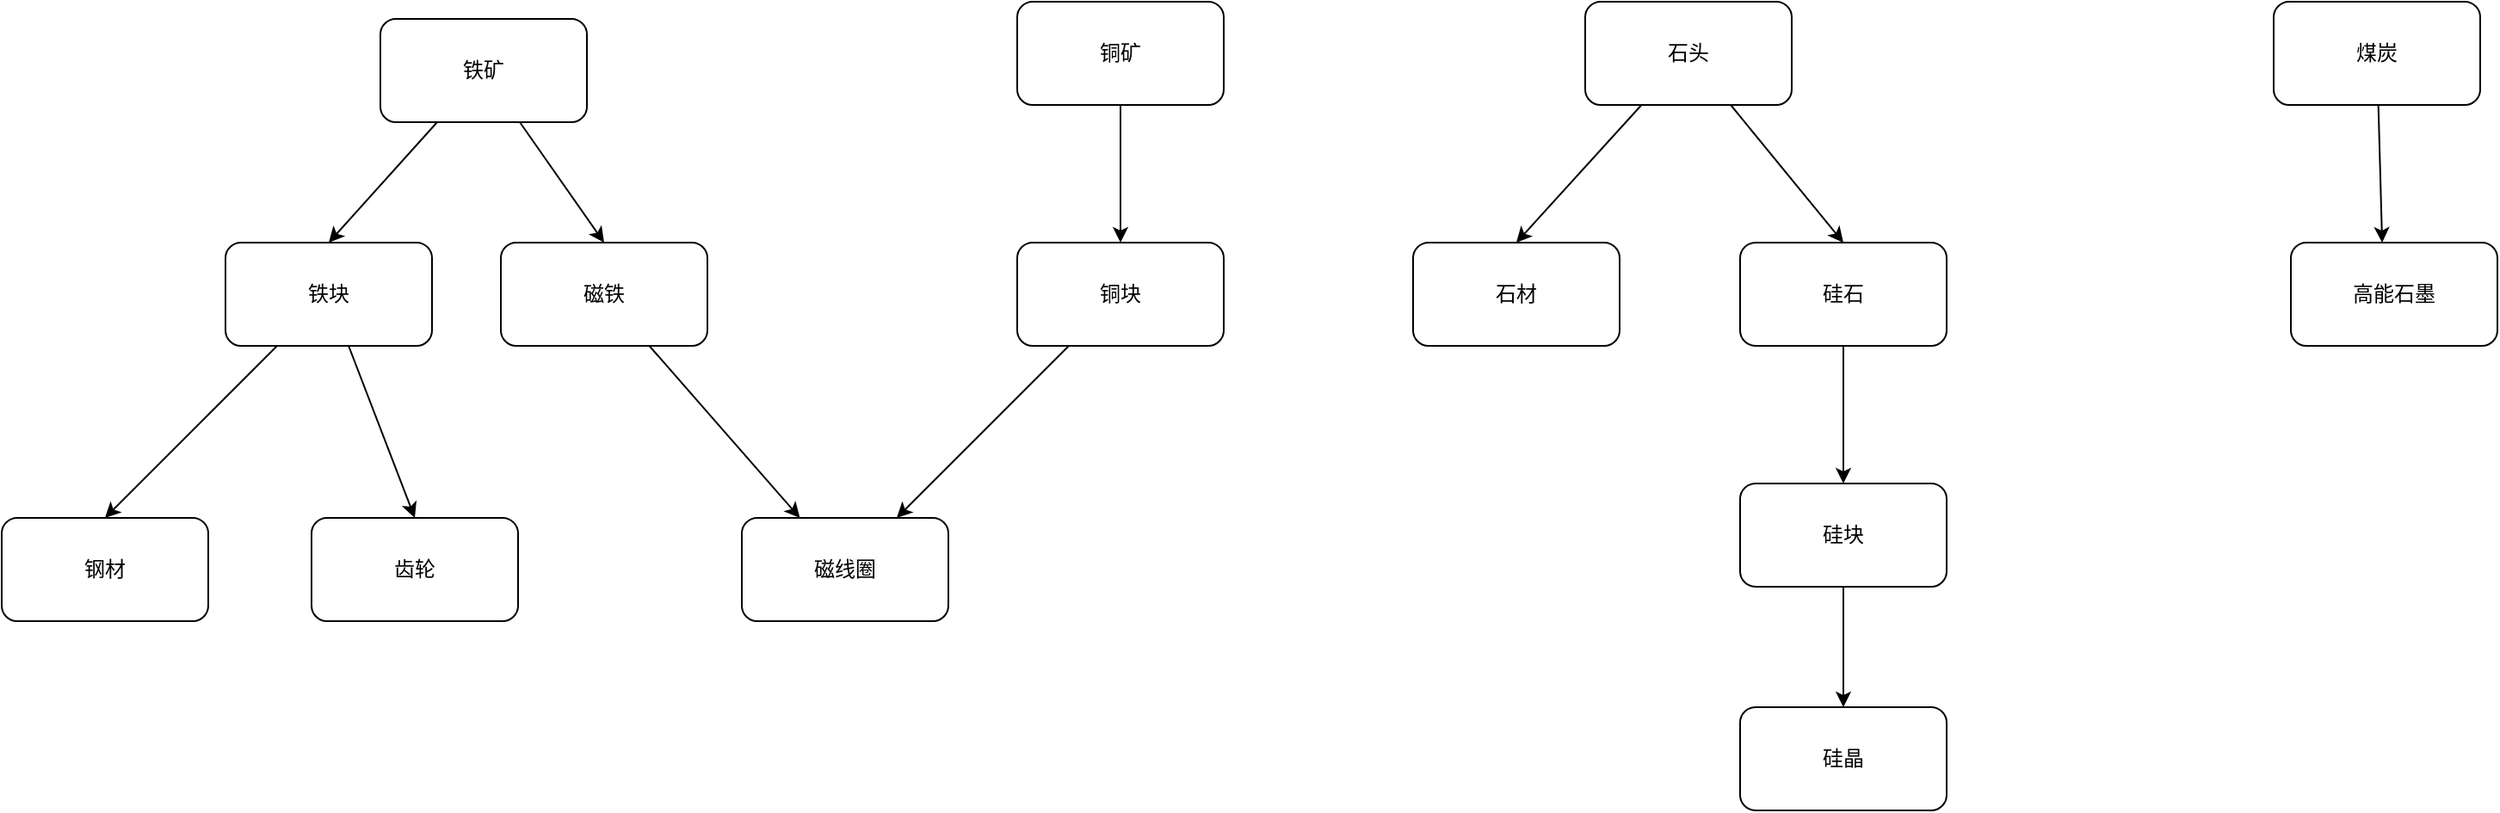 <mxfile version="22.1.5" type="github">
  <diagram name="第 1 页" id="IT9x5pj-RK7VZ6SYPHBM">
    <mxGraphModel dx="2901" dy="1110" grid="1" gridSize="10" guides="1" tooltips="1" connect="1" arrows="1" fold="1" page="1" pageScale="1" pageWidth="827" pageHeight="1169" math="0" shadow="0">
      <root>
        <mxCell id="0" />
        <mxCell id="1" parent="0" />
        <mxCell id="V3yH4vTu8a03FP8kJuQ6-8" style="rounded=0;orthogonalLoop=1;jettySize=auto;html=1;entryX=0.5;entryY=0;entryDx=0;entryDy=0;" edge="1" parent="1" source="V3yH4vTu8a03FP8kJuQ6-1" target="V3yH4vTu8a03FP8kJuQ6-3">
          <mxGeometry relative="1" as="geometry" />
        </mxCell>
        <mxCell id="V3yH4vTu8a03FP8kJuQ6-9" value="" style="rounded=0;orthogonalLoop=1;jettySize=auto;html=1;entryX=0.5;entryY=0;entryDx=0;entryDy=0;" edge="1" parent="1" source="V3yH4vTu8a03FP8kJuQ6-1" target="V3yH4vTu8a03FP8kJuQ6-4">
          <mxGeometry relative="1" as="geometry" />
        </mxCell>
        <mxCell id="V3yH4vTu8a03FP8kJuQ6-1" value="铁矿" style="rounded=1;whiteSpace=wrap;html=1;" vertex="1" parent="1">
          <mxGeometry x="60" y="400" width="120" height="60" as="geometry" />
        </mxCell>
        <mxCell id="V3yH4vTu8a03FP8kJuQ6-10" style="edgeStyle=orthogonalEdgeStyle;rounded=0;orthogonalLoop=1;jettySize=auto;html=1;entryX=0.5;entryY=0;entryDx=0;entryDy=0;" edge="1" parent="1" source="V3yH4vTu8a03FP8kJuQ6-2" target="V3yH4vTu8a03FP8kJuQ6-5">
          <mxGeometry relative="1" as="geometry" />
        </mxCell>
        <mxCell id="V3yH4vTu8a03FP8kJuQ6-2" value="铜矿" style="rounded=1;whiteSpace=wrap;html=1;" vertex="1" parent="1">
          <mxGeometry x="430" y="390" width="120" height="60" as="geometry" />
        </mxCell>
        <mxCell id="V3yH4vTu8a03FP8kJuQ6-16" style="rounded=0;orthogonalLoop=1;jettySize=auto;html=1;entryX=0.5;entryY=0;entryDx=0;entryDy=0;" edge="1" parent="1" source="V3yH4vTu8a03FP8kJuQ6-3" target="V3yH4vTu8a03FP8kJuQ6-15">
          <mxGeometry relative="1" as="geometry" />
        </mxCell>
        <mxCell id="V3yH4vTu8a03FP8kJuQ6-20" style="rounded=0;orthogonalLoop=1;jettySize=auto;html=1;entryX=0.5;entryY=0;entryDx=0;entryDy=0;" edge="1" parent="1" source="V3yH4vTu8a03FP8kJuQ6-3" target="V3yH4vTu8a03FP8kJuQ6-17">
          <mxGeometry relative="1" as="geometry" />
        </mxCell>
        <mxCell id="V3yH4vTu8a03FP8kJuQ6-3" value="铁块" style="rounded=1;whiteSpace=wrap;html=1;" vertex="1" parent="1">
          <mxGeometry x="-30" y="530" width="120" height="60" as="geometry" />
        </mxCell>
        <mxCell id="V3yH4vTu8a03FP8kJuQ6-13" style="rounded=0;orthogonalLoop=1;jettySize=auto;html=1;" edge="1" parent="1" source="V3yH4vTu8a03FP8kJuQ6-4" target="V3yH4vTu8a03FP8kJuQ6-11">
          <mxGeometry relative="1" as="geometry" />
        </mxCell>
        <mxCell id="V3yH4vTu8a03FP8kJuQ6-4" value="磁铁" style="rounded=1;whiteSpace=wrap;html=1;" vertex="1" parent="1">
          <mxGeometry x="130" y="530" width="120" height="60" as="geometry" />
        </mxCell>
        <mxCell id="V3yH4vTu8a03FP8kJuQ6-14" style="rounded=0;orthogonalLoop=1;jettySize=auto;html=1;entryX=0.75;entryY=0;entryDx=0;entryDy=0;" edge="1" parent="1" source="V3yH4vTu8a03FP8kJuQ6-5" target="V3yH4vTu8a03FP8kJuQ6-11">
          <mxGeometry relative="1" as="geometry" />
        </mxCell>
        <mxCell id="V3yH4vTu8a03FP8kJuQ6-5" value="铜块" style="rounded=1;whiteSpace=wrap;html=1;" vertex="1" parent="1">
          <mxGeometry x="430" y="530" width="120" height="60" as="geometry" />
        </mxCell>
        <mxCell id="V3yH4vTu8a03FP8kJuQ6-11" value="磁线圈" style="rounded=1;whiteSpace=wrap;html=1;" vertex="1" parent="1">
          <mxGeometry x="270" y="690" width="120" height="60" as="geometry" />
        </mxCell>
        <mxCell id="V3yH4vTu8a03FP8kJuQ6-15" value="钢材" style="rounded=1;whiteSpace=wrap;html=1;" vertex="1" parent="1">
          <mxGeometry x="-160" y="690" width="120" height="60" as="geometry" />
        </mxCell>
        <mxCell id="V3yH4vTu8a03FP8kJuQ6-17" value="齿轮" style="rounded=1;whiteSpace=wrap;html=1;" vertex="1" parent="1">
          <mxGeometry x="20" y="690" width="120" height="60" as="geometry" />
        </mxCell>
        <mxCell id="V3yH4vTu8a03FP8kJuQ6-25" style="rounded=0;orthogonalLoop=1;jettySize=auto;html=1;entryX=0.5;entryY=0;entryDx=0;entryDy=0;" edge="1" parent="1" source="V3yH4vTu8a03FP8kJuQ6-21" target="V3yH4vTu8a03FP8kJuQ6-23">
          <mxGeometry relative="1" as="geometry" />
        </mxCell>
        <mxCell id="V3yH4vTu8a03FP8kJuQ6-21" value="石头" style="rounded=1;whiteSpace=wrap;html=1;" vertex="1" parent="1">
          <mxGeometry x="760" y="390" width="120" height="60" as="geometry" />
        </mxCell>
        <mxCell id="V3yH4vTu8a03FP8kJuQ6-22" value="煤炭" style="rounded=1;whiteSpace=wrap;html=1;" vertex="1" parent="1">
          <mxGeometry x="1160" y="390" width="120" height="60" as="geometry" />
        </mxCell>
        <mxCell id="V3yH4vTu8a03FP8kJuQ6-23" value="石材" style="rounded=1;whiteSpace=wrap;html=1;" vertex="1" parent="1">
          <mxGeometry x="660" y="530" width="120" height="60" as="geometry" />
        </mxCell>
        <mxCell id="V3yH4vTu8a03FP8kJuQ6-30" style="rounded=0;orthogonalLoop=1;jettySize=auto;html=1;entryX=0.5;entryY=0;entryDx=0;entryDy=0;" edge="1" parent="1" source="V3yH4vTu8a03FP8kJuQ6-24" target="V3yH4vTu8a03FP8kJuQ6-29">
          <mxGeometry relative="1" as="geometry" />
        </mxCell>
        <mxCell id="V3yH4vTu8a03FP8kJuQ6-24" value="硅石" style="rounded=1;whiteSpace=wrap;html=1;" vertex="1" parent="1">
          <mxGeometry x="850" y="530" width="120" height="60" as="geometry" />
        </mxCell>
        <mxCell id="V3yH4vTu8a03FP8kJuQ6-26" style="rounded=0;orthogonalLoop=1;jettySize=auto;html=1;entryX=0.5;entryY=0;entryDx=0;entryDy=0;" edge="1" parent="1" source="V3yH4vTu8a03FP8kJuQ6-21" target="V3yH4vTu8a03FP8kJuQ6-24">
          <mxGeometry relative="1" as="geometry" />
        </mxCell>
        <mxCell id="V3yH4vTu8a03FP8kJuQ6-27" value="高能石墨" style="rounded=1;whiteSpace=wrap;html=1;" vertex="1" parent="1">
          <mxGeometry x="1170" y="530" width="120" height="60" as="geometry" />
        </mxCell>
        <mxCell id="V3yH4vTu8a03FP8kJuQ6-28" style="rounded=0;orthogonalLoop=1;jettySize=auto;html=1;entryX=0.442;entryY=0;entryDx=0;entryDy=0;entryPerimeter=0;" edge="1" parent="1" source="V3yH4vTu8a03FP8kJuQ6-22" target="V3yH4vTu8a03FP8kJuQ6-27">
          <mxGeometry relative="1" as="geometry" />
        </mxCell>
        <mxCell id="V3yH4vTu8a03FP8kJuQ6-32" style="rounded=0;orthogonalLoop=1;jettySize=auto;html=1;entryX=0.5;entryY=0;entryDx=0;entryDy=0;" edge="1" parent="1" source="V3yH4vTu8a03FP8kJuQ6-29" target="V3yH4vTu8a03FP8kJuQ6-31">
          <mxGeometry relative="1" as="geometry" />
        </mxCell>
        <mxCell id="V3yH4vTu8a03FP8kJuQ6-29" value="硅块" style="rounded=1;whiteSpace=wrap;html=1;" vertex="1" parent="1">
          <mxGeometry x="850" y="670" width="120" height="60" as="geometry" />
        </mxCell>
        <mxCell id="V3yH4vTu8a03FP8kJuQ6-31" value="硅晶" style="rounded=1;whiteSpace=wrap;html=1;" vertex="1" parent="1">
          <mxGeometry x="850" y="800" width="120" height="60" as="geometry" />
        </mxCell>
      </root>
    </mxGraphModel>
  </diagram>
</mxfile>
